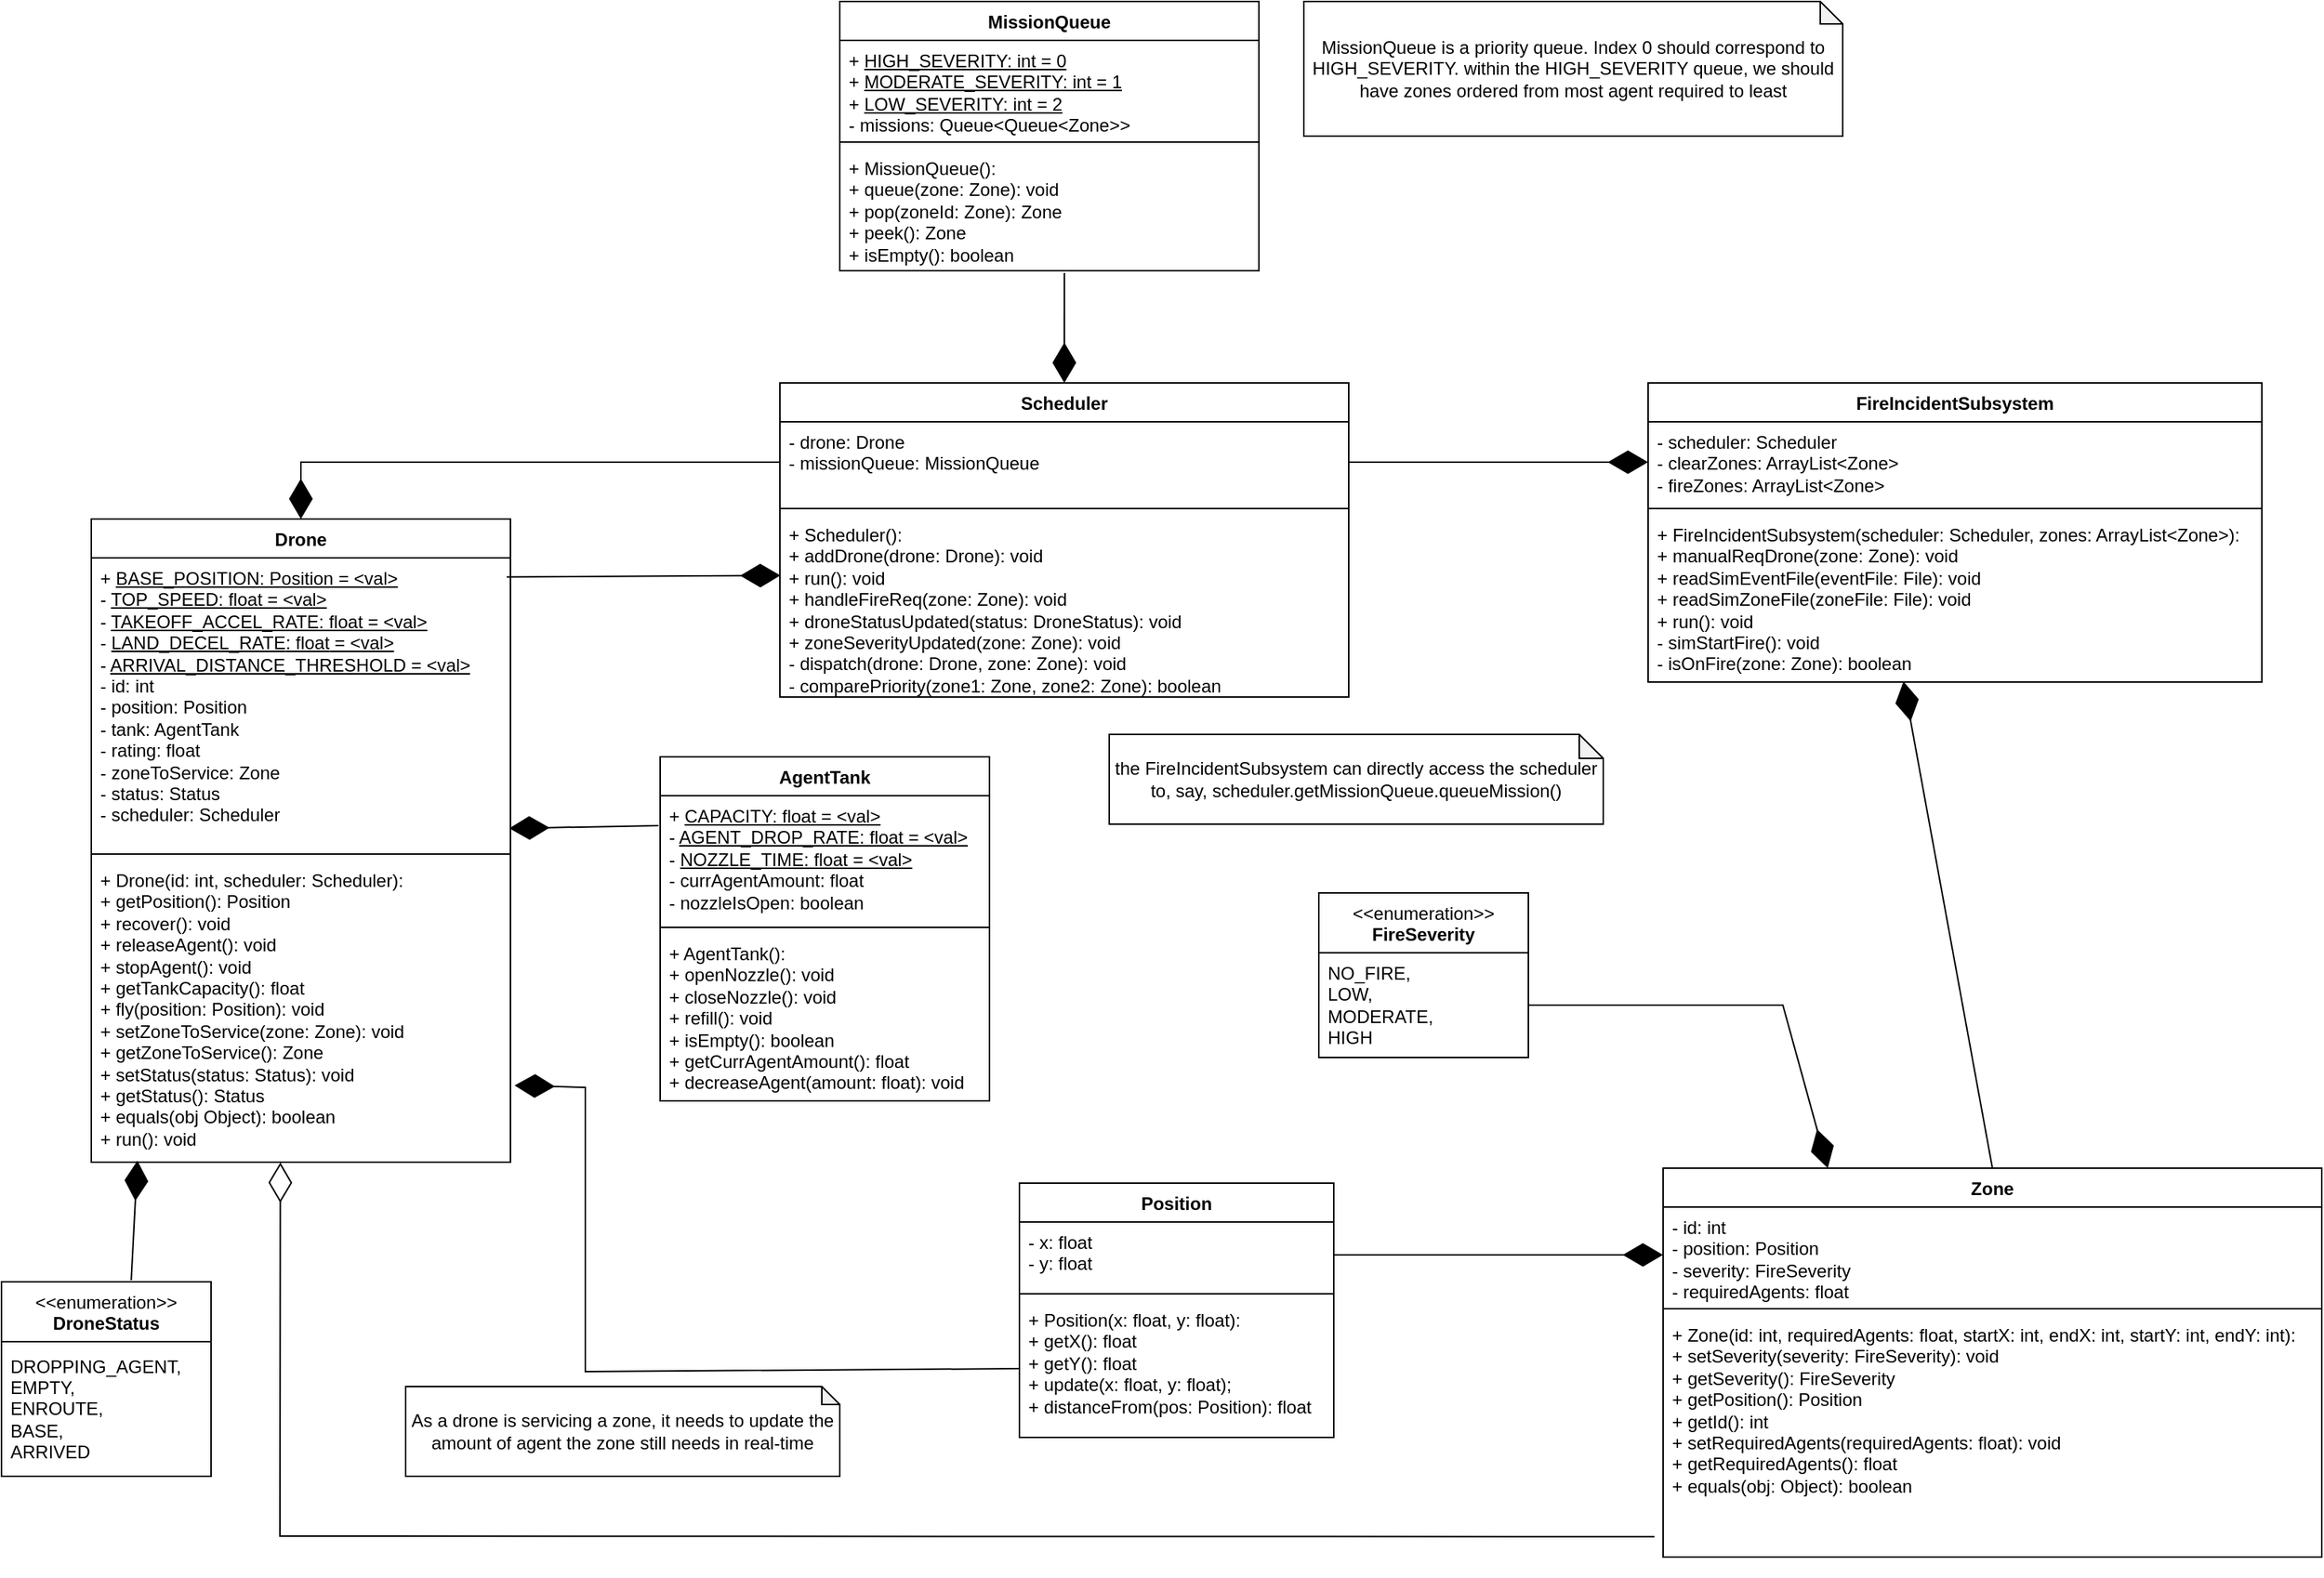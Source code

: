 <mxfile version="26.0.10">
  <diagram id="C5RBs43oDa-KdzZeNtuy" name="Page-1">
    <mxGraphModel dx="363" dy="662" grid="1" gridSize="10" guides="1" tooltips="1" connect="1" arrows="1" fold="1" page="1" pageScale="1" pageWidth="827" pageHeight="1169" math="0" shadow="0">
      <root>
        <mxCell id="WIyWlLk6GJQsqaUBKTNV-0" />
        <mxCell id="WIyWlLk6GJQsqaUBKTNV-1" parent="WIyWlLk6GJQsqaUBKTNV-0" />
        <mxCell id="dD8fBHzeQAmdIIVGzdC5-3" value="Scheduler" style="swimlane;fontStyle=1;align=center;verticalAlign=top;childLayout=stackLayout;horizontal=1;startSize=26;horizontalStack=0;resizeParent=1;resizeParentMax=0;resizeLast=0;collapsible=1;marginBottom=0;whiteSpace=wrap;html=1;" parent="WIyWlLk6GJQsqaUBKTNV-1" vertex="1">
          <mxGeometry x="570" y="329" width="380" height="210" as="geometry" />
        </mxCell>
        <mxCell id="dD8fBHzeQAmdIIVGzdC5-4" value="&lt;div&gt;&lt;span style=&quot;background-color: transparent; color: light-dark(rgb(0, 0, 0), rgb(255, 255, 255));&quot;&gt;- drone: Drone&lt;/span&gt;&lt;br&gt;&lt;/div&gt;&lt;div&gt;- missionQueue: MissionQueue&lt;/div&gt;" style="text;strokeColor=none;fillColor=none;align=left;verticalAlign=top;spacingLeft=4;spacingRight=4;overflow=hidden;rotatable=0;points=[[0,0.5],[1,0.5]];portConstraint=eastwest;whiteSpace=wrap;html=1;" parent="dD8fBHzeQAmdIIVGzdC5-3" vertex="1">
          <mxGeometry y="26" width="380" height="54" as="geometry" />
        </mxCell>
        <mxCell id="dD8fBHzeQAmdIIVGzdC5-5" value="" style="line;strokeWidth=1;fillColor=none;align=left;verticalAlign=middle;spacingTop=-1;spacingLeft=3;spacingRight=3;rotatable=0;labelPosition=right;points=[];portConstraint=eastwest;strokeColor=inherit;" parent="dD8fBHzeQAmdIIVGzdC5-3" vertex="1">
          <mxGeometry y="80" width="380" height="8" as="geometry" />
        </mxCell>
        <mxCell id="dD8fBHzeQAmdIIVGzdC5-6" value="&lt;div&gt;+ Scheduler():&lt;/div&gt;&lt;div&gt;+ addDrone(drone: Drone): void&lt;/div&gt;&lt;div&gt;&lt;div&gt;&lt;div&gt;+ run(): void&lt;/div&gt;&lt;/div&gt;&lt;/div&gt;&lt;div&gt;&lt;div&gt;+ handleFireReq(zone: Zone): void&lt;/div&gt;&lt;/div&gt;&lt;div&gt;+ droneStatusUpdated(status: DroneStatus): void&lt;/div&gt;&lt;div&gt;+ zoneSeverityUpdated(zone: Zone): void&lt;/div&gt;&lt;div&gt;- dispatch(drone: Drone, zone: Zone): void&lt;/div&gt;&lt;div&gt;- comparePriority(zone1: Zone, zone2: Zone): boolean&lt;/div&gt;" style="text;strokeColor=none;fillColor=none;align=left;verticalAlign=top;spacingLeft=4;spacingRight=4;overflow=hidden;rotatable=0;points=[[0,0.5],[1,0.5]];portConstraint=eastwest;whiteSpace=wrap;html=1;" parent="dD8fBHzeQAmdIIVGzdC5-3" vertex="1">
          <mxGeometry y="88" width="380" height="122" as="geometry" />
        </mxCell>
        <mxCell id="dD8fBHzeQAmdIIVGzdC5-7" value="FireIncidentSubsystem" style="swimlane;fontStyle=1;align=center;verticalAlign=top;childLayout=stackLayout;horizontal=1;startSize=26;horizontalStack=0;resizeParent=1;resizeParentMax=0;resizeLast=0;collapsible=1;marginBottom=0;whiteSpace=wrap;html=1;" parent="WIyWlLk6GJQsqaUBKTNV-1" vertex="1">
          <mxGeometry x="1150" y="329" width="410" height="200" as="geometry">
            <mxRectangle x="600" y="260" width="160" height="30" as="alternateBounds" />
          </mxGeometry>
        </mxCell>
        <mxCell id="dD8fBHzeQAmdIIVGzdC5-8" value="&lt;div&gt;- scheduler: Scheduler&lt;/div&gt;- clearZones: ArrayList&amp;lt;Zone&amp;gt;&lt;div&gt;- fireZones: ArrayList&amp;lt;Zone&amp;gt;&lt;br&gt;&lt;div&gt;&lt;br&gt;&lt;/div&gt;&lt;/div&gt;" style="text;strokeColor=none;fillColor=none;align=left;verticalAlign=top;spacingLeft=4;spacingRight=4;overflow=hidden;rotatable=0;points=[[0,0.5],[1,0.5]];portConstraint=eastwest;whiteSpace=wrap;html=1;" parent="dD8fBHzeQAmdIIVGzdC5-7" vertex="1">
          <mxGeometry y="26" width="410" height="54" as="geometry" />
        </mxCell>
        <mxCell id="dD8fBHzeQAmdIIVGzdC5-9" value="" style="line;strokeWidth=1;fillColor=none;align=left;verticalAlign=middle;spacingTop=-1;spacingLeft=3;spacingRight=3;rotatable=0;labelPosition=right;points=[];portConstraint=eastwest;strokeColor=inherit;" parent="dD8fBHzeQAmdIIVGzdC5-7" vertex="1">
          <mxGeometry y="80" width="410" height="8" as="geometry" />
        </mxCell>
        <mxCell id="dD8fBHzeQAmdIIVGzdC5-10" value="+ FireIncidentSubsystem(scheduler: Scheduler, zones: ArrayList&amp;lt;Zone&amp;gt;):&lt;div&gt;+ manualReqDrone(zone: Zone): void&lt;/div&gt;&lt;div&gt;+ readSimEventFile(eventFile: File): void&lt;/div&gt;&lt;div&gt;+ readSimZoneFile(zoneFile: File): void&lt;/div&gt;&lt;div&gt;+ run(): void&lt;/div&gt;&lt;div&gt;- simStartFire(): void&lt;/div&gt;&lt;div&gt;- isOnFire(zone: Zone): boolean&lt;/div&gt;" style="text;strokeColor=none;fillColor=none;align=left;verticalAlign=top;spacingLeft=4;spacingRight=4;overflow=hidden;rotatable=0;points=[[0,0.5],[1,0.5]];portConstraint=eastwest;whiteSpace=wrap;html=1;" parent="dD8fBHzeQAmdIIVGzdC5-7" vertex="1">
          <mxGeometry y="88" width="410" height="112" as="geometry" />
        </mxCell>
        <mxCell id="dD8fBHzeQAmdIIVGzdC5-19" value="Drone" style="swimlane;fontStyle=1;align=center;verticalAlign=top;childLayout=stackLayout;horizontal=1;startSize=26;horizontalStack=0;resizeParent=1;resizeParentMax=0;resizeLast=0;collapsible=1;marginBottom=0;whiteSpace=wrap;html=1;" parent="WIyWlLk6GJQsqaUBKTNV-1" vertex="1">
          <mxGeometry x="110" y="420" width="280" height="430" as="geometry" />
        </mxCell>
        <mxCell id="dD8fBHzeQAmdIIVGzdC5-20" value="&lt;div&gt;+ &lt;u&gt;BASE_POSITION: Position = &amp;lt;val&amp;gt;&lt;/u&gt;&lt;/div&gt;- &lt;u&gt;TOP_SPEED: float = &amp;lt;val&amp;gt;&lt;/u&gt;&lt;div&gt;- &lt;u&gt;TAKEOFF_ACCEL_RATE&lt;/u&gt;&lt;u style=&quot;background-color: transparent; color: light-dark(rgb(0, 0, 0), rgb(255, 255, 255));&quot;&gt;: float&lt;/u&gt;&lt;u style=&quot;background-color: transparent; color: light-dark(rgb(0, 0, 0), rgb(255, 255, 255));&quot;&gt;&amp;nbsp;= &amp;lt;val&amp;gt;&lt;/u&gt;&lt;/div&gt;&lt;div&gt;- &lt;u&gt;LAND_DECEL_RATE&lt;/u&gt;&lt;u style=&quot;background-color: transparent; color: light-dark(rgb(0, 0, 0), rgb(255, 255, 255));&quot;&gt;: float&lt;/u&gt;&lt;u style=&quot;background-color: transparent; color: light-dark(rgb(0, 0, 0), rgb(255, 255, 255));&quot;&gt;&amp;nbsp;= &amp;lt;val&amp;gt;&lt;/u&gt;&lt;/div&gt;&lt;div&gt;- &lt;u&gt;ARRIVAL_DISTANCE_THRESHOLD = &amp;lt;val&amp;gt;&lt;/u&gt;&lt;/div&gt;&lt;div&gt;- id: int&lt;/div&gt;&lt;div&gt;- position: Position&lt;/div&gt;&lt;div&gt;- tank: AgentTank&lt;/div&gt;&lt;div&gt;&lt;span style=&quot;background-color: transparent; color: light-dark(rgb(0, 0, 0), rgb(255, 255, 255));&quot;&gt;- rating: float&lt;/span&gt;&lt;/div&gt;&lt;div&gt;&lt;span style=&quot;background-color: transparent; color: light-dark(rgb(0, 0, 0), rgb(255, 255, 255));&quot;&gt;- zoneToService: Zone&lt;/span&gt;&lt;/div&gt;&lt;div&gt;&lt;span style=&quot;background-color: transparent; color: light-dark(rgb(0, 0, 0), rgb(255, 255, 255));&quot;&gt;- status: Status&lt;/span&gt;&lt;/div&gt;&lt;div&gt;- scheduler: Scheduler&lt;/div&gt;" style="text;strokeColor=none;fillColor=none;align=left;verticalAlign=top;spacingLeft=4;spacingRight=4;overflow=hidden;rotatable=0;points=[[0,0.5],[1,0.5]];portConstraint=eastwest;whiteSpace=wrap;html=1;" parent="dD8fBHzeQAmdIIVGzdC5-19" vertex="1">
          <mxGeometry y="26" width="280" height="194" as="geometry" />
        </mxCell>
        <mxCell id="dD8fBHzeQAmdIIVGzdC5-21" value="" style="line;strokeWidth=1;fillColor=none;align=left;verticalAlign=middle;spacingTop=-1;spacingLeft=3;spacingRight=3;rotatable=0;labelPosition=right;points=[];portConstraint=eastwest;strokeColor=inherit;" parent="dD8fBHzeQAmdIIVGzdC5-19" vertex="1">
          <mxGeometry y="220" width="280" height="8" as="geometry" />
        </mxCell>
        <mxCell id="dD8fBHzeQAmdIIVGzdC5-22" value="+ Drone(id: int, scheduler: Scheduler):&lt;div&gt;+ getPosition(): Position&lt;/div&gt;&lt;div&gt;+ recover(): void&lt;/div&gt;&lt;div&gt;+ releaseAgent(): void&lt;/div&gt;&lt;div&gt;+ stopAgent(): void&lt;/div&gt;&lt;div&gt;+ getTankCapacity(): float&lt;/div&gt;&lt;div&gt;+ fly(position: Position): void&lt;/div&gt;&lt;div&gt;+ setZoneToService(zone: Zone): void&lt;/div&gt;&lt;div&gt;+ getZoneToService(): Zone&lt;/div&gt;&lt;div&gt;+ setStatus(status: Status): void&lt;/div&gt;&lt;div&gt;+ getStatus(): Status&lt;/div&gt;&lt;div&gt;+ equals(obj Object): boolean&lt;/div&gt;&lt;div&gt;+ run(): void&lt;/div&gt;" style="text;strokeColor=none;fillColor=none;align=left;verticalAlign=top;spacingLeft=4;spacingRight=4;overflow=hidden;rotatable=0;points=[[0,0.5],[1,0.5]];portConstraint=eastwest;whiteSpace=wrap;html=1;" parent="dD8fBHzeQAmdIIVGzdC5-19" vertex="1">
          <mxGeometry y="228" width="280" height="202" as="geometry" />
        </mxCell>
        <mxCell id="8iYAL62ja1nZ0vtUhIU6-0" value="Position" style="swimlane;fontStyle=1;align=center;verticalAlign=top;childLayout=stackLayout;horizontal=1;startSize=26;horizontalStack=0;resizeParent=1;resizeParentMax=0;resizeLast=0;collapsible=1;marginBottom=0;whiteSpace=wrap;html=1;" parent="WIyWlLk6GJQsqaUBKTNV-1" vertex="1">
          <mxGeometry x="730" y="864" width="210" height="170" as="geometry" />
        </mxCell>
        <mxCell id="8iYAL62ja1nZ0vtUhIU6-1" value="- x: float&lt;div&gt;- y: float&lt;br&gt;&lt;div&gt;&lt;br&gt;&lt;/div&gt;&lt;/div&gt;" style="text;strokeColor=none;fillColor=none;align=left;verticalAlign=top;spacingLeft=4;spacingRight=4;overflow=hidden;rotatable=0;points=[[0,0.5],[1,0.5]];portConstraint=eastwest;whiteSpace=wrap;html=1;" parent="8iYAL62ja1nZ0vtUhIU6-0" vertex="1">
          <mxGeometry y="26" width="210" height="44" as="geometry" />
        </mxCell>
        <mxCell id="8iYAL62ja1nZ0vtUhIU6-2" value="" style="line;strokeWidth=1;fillColor=none;align=left;verticalAlign=middle;spacingTop=-1;spacingLeft=3;spacingRight=3;rotatable=0;labelPosition=right;points=[];portConstraint=eastwest;strokeColor=inherit;" parent="8iYAL62ja1nZ0vtUhIU6-0" vertex="1">
          <mxGeometry y="70" width="210" height="8" as="geometry" />
        </mxCell>
        <mxCell id="8iYAL62ja1nZ0vtUhIU6-3" value="+ Position(x: float, y: float):&lt;div&gt;+ getX(): float&lt;/div&gt;&lt;div&gt;+ getY(): float&lt;/div&gt;&lt;div&gt;+ update(x: float, y: float);&lt;/div&gt;&lt;div&gt;+ distanceFrom(pos: Position): float&lt;/div&gt;" style="text;strokeColor=none;fillColor=none;align=left;verticalAlign=top;spacingLeft=4;spacingRight=4;overflow=hidden;rotatable=0;points=[[0,0.5],[1,0.5]];portConstraint=eastwest;whiteSpace=wrap;html=1;" parent="8iYAL62ja1nZ0vtUhIU6-0" vertex="1">
          <mxGeometry y="78" width="210" height="92" as="geometry" />
        </mxCell>
        <mxCell id="8iYAL62ja1nZ0vtUhIU6-4" value="AgentTank" style="swimlane;fontStyle=1;align=center;verticalAlign=top;childLayout=stackLayout;horizontal=1;startSize=26;horizontalStack=0;resizeParent=1;resizeParentMax=0;resizeLast=0;collapsible=1;marginBottom=0;whiteSpace=wrap;html=1;" parent="WIyWlLk6GJQsqaUBKTNV-1" vertex="1">
          <mxGeometry x="490" y="579" width="220" height="230" as="geometry" />
        </mxCell>
        <mxCell id="3Jw2S-eIn3hg3tQyEcCP-6" value="&lt;div&gt;+ &lt;u&gt;CAPACITY&lt;span style=&quot;color: light-dark(rgb(0, 0, 0), rgb(255, 255, 255)); background-color: transparent;&quot;&gt;: float&lt;/span&gt;&lt;span style=&quot;color: light-dark(rgb(0, 0, 0), rgb(255, 255, 255)); background-color: transparent;&quot;&gt;&amp;nbsp;= &amp;lt;val&amp;gt;&lt;/span&gt;&lt;/u&gt;&lt;br&gt;&lt;/div&gt;- &lt;u&gt;AGENT_DROP_RATE:&lt;span style=&quot;color: light-dark(rgb(0, 0, 0), rgb(255, 255, 255)); background-color: transparent;&quot;&gt;&amp;nbsp;float&lt;/span&gt;&lt;span style=&quot;color: light-dark(rgb(0, 0, 0), rgb(255, 255, 255)); background-color: transparent;&quot;&gt;&amp;nbsp;= &amp;lt;val&amp;gt;&lt;/span&gt;&lt;/u&gt;&lt;div&gt;-&amp;nbsp;&lt;u&gt;NOZZLE_TIME&lt;/u&gt;&lt;u style=&quot;color: light-dark(rgb(0, 0, 0), rgb(255, 255, 255)); background-color: transparent;&quot;&gt;: float&lt;/u&gt;&lt;u style=&quot;color: light-dark(rgb(0, 0, 0), rgb(255, 255, 255)); background-color: transparent;&quot;&gt;&amp;nbsp;= &amp;lt;val&amp;gt;&lt;/u&gt;&lt;u style=&quot;color: light-dark(rgb(0, 0, 0), rgb(255, 255, 255)); background-color: transparent;&quot;&gt;&lt;br&gt;&lt;/u&gt;&lt;/div&gt;&lt;div&gt;- currAgentAmount: float&lt;/div&gt;&lt;div&gt;- nozzleIsOpen: boolean&lt;/div&gt;" style="text;strokeColor=none;fillColor=none;align=left;verticalAlign=top;spacingLeft=4;spacingRight=4;overflow=hidden;rotatable=0;points=[[0,0.5],[1,0.5]];portConstraint=eastwest;whiteSpace=wrap;html=1;" parent="8iYAL62ja1nZ0vtUhIU6-4" vertex="1">
          <mxGeometry y="26" width="220" height="84" as="geometry" />
        </mxCell>
        <mxCell id="8iYAL62ja1nZ0vtUhIU6-6" value="" style="line;strokeWidth=1;fillColor=none;align=left;verticalAlign=middle;spacingTop=-1;spacingLeft=3;spacingRight=3;rotatable=0;labelPosition=right;points=[];portConstraint=eastwest;strokeColor=inherit;" parent="8iYAL62ja1nZ0vtUhIU6-4" vertex="1">
          <mxGeometry y="110" width="220" height="8" as="geometry" />
        </mxCell>
        <mxCell id="8iYAL62ja1nZ0vtUhIU6-7" value="+ AgentTank():&lt;div&gt;+ openNozzle(): void&lt;/div&gt;&lt;div&gt;+ closeNozzle(): void&lt;/div&gt;&lt;div&gt;+ refill(): void&lt;/div&gt;&lt;div&gt;+ isEmpty(): boolean&lt;/div&gt;&lt;div&gt;+ getCurrAgentAmount(): float&lt;/div&gt;&lt;div&gt;+ decreaseAgent(amount: float): void&lt;/div&gt;" style="text;strokeColor=none;fillColor=none;align=left;verticalAlign=top;spacingLeft=4;spacingRight=4;overflow=hidden;rotatable=0;points=[[0,0.5],[1,0.5]];portConstraint=eastwest;whiteSpace=wrap;html=1;" parent="8iYAL62ja1nZ0vtUhIU6-4" vertex="1">
          <mxGeometry y="118" width="220" height="112" as="geometry" />
        </mxCell>
        <mxCell id="8iYAL62ja1nZ0vtUhIU6-9" value="Zone" style="swimlane;fontStyle=1;align=center;verticalAlign=top;childLayout=stackLayout;horizontal=1;startSize=26;horizontalStack=0;resizeParent=1;resizeParentMax=0;resizeLast=0;collapsible=1;marginBottom=0;whiteSpace=wrap;html=1;" parent="WIyWlLk6GJQsqaUBKTNV-1" vertex="1">
          <mxGeometry x="1160" y="854" width="440" height="260" as="geometry" />
        </mxCell>
        <mxCell id="8iYAL62ja1nZ0vtUhIU6-10" value="&lt;div&gt;- id: int&lt;/div&gt;- position: Position&lt;div&gt;- severity: FireSeverity&amp;nbsp;&lt;/div&gt;&lt;div&gt;- requiredAgents: float&lt;/div&gt;&lt;div&gt;&lt;br&gt;&lt;/div&gt;" style="text;strokeColor=none;fillColor=none;align=left;verticalAlign=top;spacingLeft=4;spacingRight=4;overflow=hidden;rotatable=0;points=[[0,0.5],[1,0.5]];portConstraint=eastwest;whiteSpace=wrap;html=1;" parent="8iYAL62ja1nZ0vtUhIU6-9" vertex="1">
          <mxGeometry y="26" width="440" height="64" as="geometry" />
        </mxCell>
        <mxCell id="8iYAL62ja1nZ0vtUhIU6-11" value="" style="line;strokeWidth=1;fillColor=none;align=left;verticalAlign=middle;spacingTop=-1;spacingLeft=3;spacingRight=3;rotatable=0;labelPosition=right;points=[];portConstraint=eastwest;strokeColor=inherit;" parent="8iYAL62ja1nZ0vtUhIU6-9" vertex="1">
          <mxGeometry y="90" width="440" height="8" as="geometry" />
        </mxCell>
        <mxCell id="8iYAL62ja1nZ0vtUhIU6-12" value="+ Zone(id: int, requiredAgents: float, startX: int, endX: int, startY: int, endY: int):&lt;div&gt;&lt;div&gt;+ setSeverity(severity: FireSeverity): void&lt;/div&gt;&lt;div&gt;+ getSeverity(): FireSeverity&lt;/div&gt;&lt;div&gt;+ getPosition(): Position&lt;/div&gt;&lt;div&gt;+ getId(): int&lt;/div&gt;&lt;div&gt;+ setRequiredAgents(requiredAgents: float): void&lt;/div&gt;&lt;div&gt;+ getRequiredAgents(): float&lt;/div&gt;&lt;div&gt;+ equals(obj: Object): boolean&lt;/div&gt;&lt;div&gt;&lt;br&gt;&lt;/div&gt;&lt;div&gt;&lt;div&gt;&lt;br&gt;&lt;/div&gt;&lt;/div&gt;&lt;/div&gt;" style="text;strokeColor=none;fillColor=none;align=left;verticalAlign=top;spacingLeft=4;spacingRight=4;overflow=hidden;rotatable=0;points=[[0,0.5],[1,0.5]];portConstraint=eastwest;whiteSpace=wrap;html=1;" parent="8iYAL62ja1nZ0vtUhIU6-9" vertex="1">
          <mxGeometry y="98" width="440" height="162" as="geometry" />
        </mxCell>
        <mxCell id="v5a_JtyLuiKGbZSBBkoW-1" value="&amp;lt;&amp;lt;enumeration&amp;gt;&amp;gt;&lt;br&gt;&lt;b&gt;FireSeverity&lt;/b&gt;" style="swimlane;fontStyle=0;align=center;verticalAlign=top;childLayout=stackLayout;horizontal=1;startSize=40;horizontalStack=0;resizeParent=1;resizeParentMax=0;resizeLast=0;collapsible=0;marginBottom=0;html=1;whiteSpace=wrap;" parent="WIyWlLk6GJQsqaUBKTNV-1" vertex="1">
          <mxGeometry x="930" y="670" width="140" height="110" as="geometry" />
        </mxCell>
        <mxCell id="v5a_JtyLuiKGbZSBBkoW-2" value="NO_FIRE,&lt;div&gt;LOW,&lt;/div&gt;&lt;div&gt;MODERATE,&lt;/div&gt;&lt;div&gt;HIGH&lt;/div&gt;" style="text;html=1;strokeColor=none;fillColor=none;align=left;verticalAlign=middle;spacingLeft=4;spacingRight=4;overflow=hidden;rotatable=0;points=[[0,0.5],[1,0.5]];portConstraint=eastwest;whiteSpace=wrap;" parent="v5a_JtyLuiKGbZSBBkoW-1" vertex="1">
          <mxGeometry y="40" width="140" height="70" as="geometry" />
        </mxCell>
        <mxCell id="MMEQ76p3ZuOn5TUmwQS6-1" value="MissionQueue" style="swimlane;fontStyle=1;align=center;verticalAlign=top;childLayout=stackLayout;horizontal=1;startSize=26;horizontalStack=0;resizeParent=1;resizeParentMax=0;resizeLast=0;collapsible=1;marginBottom=0;whiteSpace=wrap;html=1;" parent="WIyWlLk6GJQsqaUBKTNV-1" vertex="1">
          <mxGeometry x="610" y="74" width="280" height="180" as="geometry" />
        </mxCell>
        <mxCell id="MMEQ76p3ZuOn5TUmwQS6-2" value="&lt;div&gt;+&amp;nbsp;&lt;u&gt;HIGH_SEVERITY: int = 0&lt;/u&gt;&lt;/div&gt;&lt;div&gt;+&amp;nbsp;&lt;u&gt;MODERATE_SEVERITY: int = 1&lt;/u&gt;&lt;/div&gt;&lt;div&gt;+&amp;nbsp;&lt;u&gt;LOW_SEVERITY: int = 2&lt;/u&gt;&lt;/div&gt;- missions: Queue&amp;lt;Queue&amp;lt;Zone&amp;gt;&amp;gt;" style="text;strokeColor=none;fillColor=none;align=left;verticalAlign=top;spacingLeft=4;spacingRight=4;overflow=hidden;rotatable=0;points=[[0,0.5],[1,0.5]];portConstraint=eastwest;whiteSpace=wrap;html=1;" parent="MMEQ76p3ZuOn5TUmwQS6-1" vertex="1">
          <mxGeometry y="26" width="280" height="64" as="geometry" />
        </mxCell>
        <mxCell id="MMEQ76p3ZuOn5TUmwQS6-3" value="" style="line;strokeWidth=1;fillColor=none;align=left;verticalAlign=middle;spacingTop=-1;spacingLeft=3;spacingRight=3;rotatable=0;labelPosition=right;points=[];portConstraint=eastwest;strokeColor=inherit;" parent="MMEQ76p3ZuOn5TUmwQS6-1" vertex="1">
          <mxGeometry y="90" width="280" height="8" as="geometry" />
        </mxCell>
        <mxCell id="MMEQ76p3ZuOn5TUmwQS6-4" value="+ MissionQueue():&lt;div&gt;+ queue(zone: Zone): void&lt;/div&gt;&lt;div&gt;+ pop(zoneId: Zone): Zone&lt;/div&gt;&lt;div&gt;+ peek(): Zone&lt;/div&gt;&lt;div&gt;+ isEmpty(): boolean&lt;/div&gt;" style="text;strokeColor=none;fillColor=none;align=left;verticalAlign=top;spacingLeft=4;spacingRight=4;overflow=hidden;rotatable=0;points=[[0,0.5],[1,0.5]];portConstraint=eastwest;whiteSpace=wrap;html=1;" parent="MMEQ76p3ZuOn5TUmwQS6-1" vertex="1">
          <mxGeometry y="98" width="280" height="82" as="geometry" />
        </mxCell>
        <mxCell id="MMEQ76p3ZuOn5TUmwQS6-10" value="the FireIncidentSubsystem can directly access the scheduler to, say, scheduler.getMissionQueue.queueMission()" style="shape=note;whiteSpace=wrap;html=1;backgroundOutline=1;darkOpacity=0.05;size=16;" parent="WIyWlLk6GJQsqaUBKTNV-1" vertex="1">
          <mxGeometry x="790" y="564" width="330" height="60" as="geometry" />
        </mxCell>
        <mxCell id="3Jw2S-eIn3hg3tQyEcCP-0" value="MissionQueue is a priority queue. Index 0 should correspond to HIGH_SEVERITY. within the HIGH_SEVERITY queue, we should have zones ordered from most agent required to least" style="shape=note;whiteSpace=wrap;html=1;backgroundOutline=1;darkOpacity=0.05;size=15;" parent="WIyWlLk6GJQsqaUBKTNV-1" vertex="1">
          <mxGeometry x="920" y="74" width="360" height="90" as="geometry" />
        </mxCell>
        <mxCell id="3Jw2S-eIn3hg3tQyEcCP-1" value="As a drone is servicing a zone, it needs to update the amount of agent the zone still needs in real-time" style="shape=note;whiteSpace=wrap;html=1;backgroundOutline=1;darkOpacity=0.05;size=12;" parent="WIyWlLk6GJQsqaUBKTNV-1" vertex="1">
          <mxGeometry x="320" y="1000" width="290" height="60" as="geometry" />
        </mxCell>
        <mxCell id="3Jw2S-eIn3hg3tQyEcCP-4" value="" style="endArrow=diamondThin;endFill=1;endSize=24;html=1;rounded=0;entryX=0.5;entryY=0;entryDx=0;entryDy=0;exitX=0.536;exitY=1.019;exitDx=0;exitDy=0;exitPerimeter=0;" parent="WIyWlLk6GJQsqaUBKTNV-1" source="MMEQ76p3ZuOn5TUmwQS6-4" target="dD8fBHzeQAmdIIVGzdC5-3" edge="1">
          <mxGeometry width="160" relative="1" as="geometry">
            <mxPoint x="740" y="254" as="sourcePoint" />
            <mxPoint x="840" y="519" as="targetPoint" />
          </mxGeometry>
        </mxCell>
        <mxCell id="3Jw2S-eIn3hg3tQyEcCP-7" value="" style="endArrow=diamondThin;endFill=1;endSize=24;html=1;rounded=0;exitX=-0.005;exitY=0.238;exitDx=0;exitDy=0;exitPerimeter=0;entryX=0.997;entryY=0.932;entryDx=0;entryDy=0;entryPerimeter=0;" parent="WIyWlLk6GJQsqaUBKTNV-1" source="3Jw2S-eIn3hg3tQyEcCP-6" target="dD8fBHzeQAmdIIVGzdC5-20" edge="1">
          <mxGeometry width="160" relative="1" as="geometry">
            <mxPoint x="680" y="639" as="sourcePoint" />
            <mxPoint x="400" y="620" as="targetPoint" />
          </mxGeometry>
        </mxCell>
        <mxCell id="3Jw2S-eIn3hg3tQyEcCP-10" value="" style="endArrow=diamondThin;endFill=1;endSize=24;html=1;rounded=0;exitX=1;exitY=0.5;exitDx=0;exitDy=0;" parent="WIyWlLk6GJQsqaUBKTNV-1" source="dD8fBHzeQAmdIIVGzdC5-4" edge="1">
          <mxGeometry width="160" relative="1" as="geometry">
            <mxPoint x="950" y="539" as="sourcePoint" />
            <mxPoint x="1150" y="382" as="targetPoint" />
          </mxGeometry>
        </mxCell>
        <mxCell id="3Jw2S-eIn3hg3tQyEcCP-12" value="" style="endArrow=diamondThin;endFill=1;endSize=24;html=1;rounded=0;entryX=0.416;entryY=0.997;entryDx=0;entryDy=0;entryPerimeter=0;exitX=0.5;exitY=0;exitDx=0;exitDy=0;" parent="WIyWlLk6GJQsqaUBKTNV-1" source="8iYAL62ja1nZ0vtUhIU6-9" target="dD8fBHzeQAmdIIVGzdC5-10" edge="1">
          <mxGeometry width="160" relative="1" as="geometry">
            <mxPoint x="1360" y="821.84" as="sourcePoint" />
            <mxPoint x="1360.45" y="749.0" as="targetPoint" />
          </mxGeometry>
        </mxCell>
        <mxCell id="3Jw2S-eIn3hg3tQyEcCP-13" value="" style="endArrow=diamondThin;endFill=1;endSize=24;html=1;rounded=0;entryX=0;entryY=0.5;entryDx=0;entryDy=0;exitX=1;exitY=0.5;exitDx=0;exitDy=0;" parent="WIyWlLk6GJQsqaUBKTNV-1" source="8iYAL62ja1nZ0vtUhIU6-1" target="8iYAL62ja1nZ0vtUhIU6-10" edge="1">
          <mxGeometry width="160" relative="1" as="geometry">
            <mxPoint x="930" y="929" as="sourcePoint" />
            <mxPoint x="1090" y="929" as="targetPoint" />
          </mxGeometry>
        </mxCell>
        <mxCell id="GtYG0GThT2T0ZaeKtl46-0" value="" style="endArrow=diamondThin;endFill=0;endSize=24;html=1;rounded=0;exitX=-0.013;exitY=0.916;exitDx=0;exitDy=0;exitPerimeter=0;entryX=0.451;entryY=1.001;entryDx=0;entryDy=0;entryPerimeter=0;" parent="WIyWlLk6GJQsqaUBKTNV-1" source="8iYAL62ja1nZ0vtUhIU6-12" target="dD8fBHzeQAmdIIVGzdC5-22" edge="1">
          <mxGeometry width="160" relative="1" as="geometry">
            <mxPoint x="780" y="910" as="sourcePoint" />
            <mxPoint x="240" y="970" as="targetPoint" />
            <Array as="points">
              <mxPoint x="236" y="1100" />
            </Array>
          </mxGeometry>
        </mxCell>
        <mxCell id="GtYG0GThT2T0ZaeKtl46-1" value="&amp;lt;&amp;lt;enumeration&amp;gt;&amp;gt;&lt;br&gt;&lt;b&gt;DroneStatus&lt;/b&gt;" style="swimlane;fontStyle=0;align=center;verticalAlign=top;childLayout=stackLayout;horizontal=1;startSize=40;horizontalStack=0;resizeParent=1;resizeParentMax=0;resizeLast=0;collapsible=0;marginBottom=0;html=1;whiteSpace=wrap;" parent="WIyWlLk6GJQsqaUBKTNV-1" vertex="1">
          <mxGeometry x="50" y="930" width="140" height="130" as="geometry" />
        </mxCell>
        <mxCell id="GtYG0GThT2T0ZaeKtl46-2" value="DROPPING_AGENT,&lt;div&gt;EMPTY,&lt;/div&gt;&lt;div&gt;ENROUTE,&lt;/div&gt;&lt;div&gt;BASE,&lt;/div&gt;&lt;div&gt;ARRIVED&lt;/div&gt;" style="text;html=1;strokeColor=none;fillColor=none;align=left;verticalAlign=middle;spacingLeft=4;spacingRight=4;overflow=hidden;rotatable=0;points=[[0,0.5],[1,0.5]];portConstraint=eastwest;whiteSpace=wrap;" parent="GtYG0GThT2T0ZaeKtl46-1" vertex="1">
          <mxGeometry y="40" width="140" height="90" as="geometry" />
        </mxCell>
        <mxCell id="tHijJnbsAswJRiMfHp_O-0" value="" style="endArrow=diamondThin;endFill=1;endSize=24;html=1;rounded=0;entryX=0.001;entryY=0.334;entryDx=0;entryDy=0;entryPerimeter=0;exitX=0.991;exitY=0.066;exitDx=0;exitDy=0;exitPerimeter=0;" parent="WIyWlLk6GJQsqaUBKTNV-1" source="dD8fBHzeQAmdIIVGzdC5-20" target="dD8fBHzeQAmdIIVGzdC5-6" edge="1">
          <mxGeometry width="160" relative="1" as="geometry">
            <mxPoint x="850" y="650" as="sourcePoint" />
            <mxPoint x="690" y="650" as="targetPoint" />
          </mxGeometry>
        </mxCell>
        <mxCell id="tHijJnbsAswJRiMfHp_O-6" value="" style="endArrow=diamondThin;endFill=1;endSize=24;html=1;rounded=0;entryX=0.5;entryY=0;entryDx=0;entryDy=0;exitX=0;exitY=0.5;exitDx=0;exitDy=0;" parent="WIyWlLk6GJQsqaUBKTNV-1" source="dD8fBHzeQAmdIIVGzdC5-4" target="dD8fBHzeQAmdIIVGzdC5-19" edge="1">
          <mxGeometry width="160" relative="1" as="geometry">
            <mxPoint x="180" y="330" as="sourcePoint" />
            <mxPoint x="340" y="330" as="targetPoint" />
            <Array as="points">
              <mxPoint x="250" y="382" />
            </Array>
          </mxGeometry>
        </mxCell>
        <mxCell id="tHijJnbsAswJRiMfHp_O-7" value="" style="endArrow=diamondThin;endFill=1;endSize=24;html=1;rounded=0;entryX=1.01;entryY=0.746;entryDx=0;entryDy=0;entryPerimeter=0;exitX=0;exitY=0.5;exitDx=0;exitDy=0;" parent="WIyWlLk6GJQsqaUBKTNV-1" source="8iYAL62ja1nZ0vtUhIU6-3" target="dD8fBHzeQAmdIIVGzdC5-22" edge="1">
          <mxGeometry width="160" relative="1" as="geometry">
            <mxPoint x="690" y="770" as="sourcePoint" />
            <mxPoint x="850" y="770" as="targetPoint" />
            <Array as="points">
              <mxPoint x="440" y="990" />
              <mxPoint x="440" y="800" />
            </Array>
          </mxGeometry>
        </mxCell>
        <mxCell id="tHijJnbsAswJRiMfHp_O-11" value="" style="endArrow=diamondThin;endFill=1;endSize=24;html=1;rounded=0;entryX=0.11;entryY=0.995;entryDx=0;entryDy=0;entryPerimeter=0;exitX=0.619;exitY=-0.008;exitDx=0;exitDy=0;exitPerimeter=0;" parent="WIyWlLk6GJQsqaUBKTNV-1" source="GtYG0GThT2T0ZaeKtl46-1" target="dD8fBHzeQAmdIIVGzdC5-22" edge="1">
          <mxGeometry width="160" relative="1" as="geometry">
            <mxPoint x="-90" y="693.17" as="sourcePoint" />
            <mxPoint x="70" y="693.17" as="targetPoint" />
          </mxGeometry>
        </mxCell>
        <mxCell id="tHijJnbsAswJRiMfHp_O-12" value="" style="endArrow=diamondThin;endFill=1;endSize=24;html=1;rounded=0;entryX=0.25;entryY=0;entryDx=0;entryDy=0;exitX=1;exitY=0.5;exitDx=0;exitDy=0;" parent="WIyWlLk6GJQsqaUBKTNV-1" source="v5a_JtyLuiKGbZSBBkoW-2" target="8iYAL62ja1nZ0vtUhIU6-9" edge="1">
          <mxGeometry width="160" relative="1" as="geometry">
            <mxPoint x="1090" y="790" as="sourcePoint" />
            <mxPoint x="1250" y="790" as="targetPoint" />
            <Array as="points">
              <mxPoint x="1240" y="745" />
            </Array>
          </mxGeometry>
        </mxCell>
      </root>
    </mxGraphModel>
  </diagram>
</mxfile>
